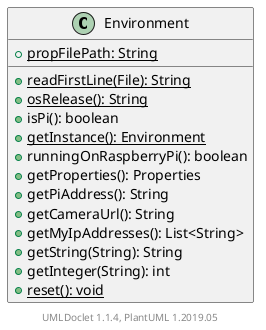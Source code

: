 @startuml

    class Environment [[Environment.html]] {
        {static} +propFilePath: String
        {static} +readFirstLine(File): String
        {static} +osRelease(): String
        +isPi(): boolean
        {static} +getInstance(): Environment
        +runningOnRaspberryPi(): boolean
        +getProperties(): Properties
        +getPiAddress(): String
        +getCameraUrl(): String
        +getMyIpAddresses(): List<String>
        +getString(String): String
        +getInteger(String): int
        {static} +reset(): void
    }


    center footer UMLDoclet 1.1.4, PlantUML 1.2019.05
@enduml
